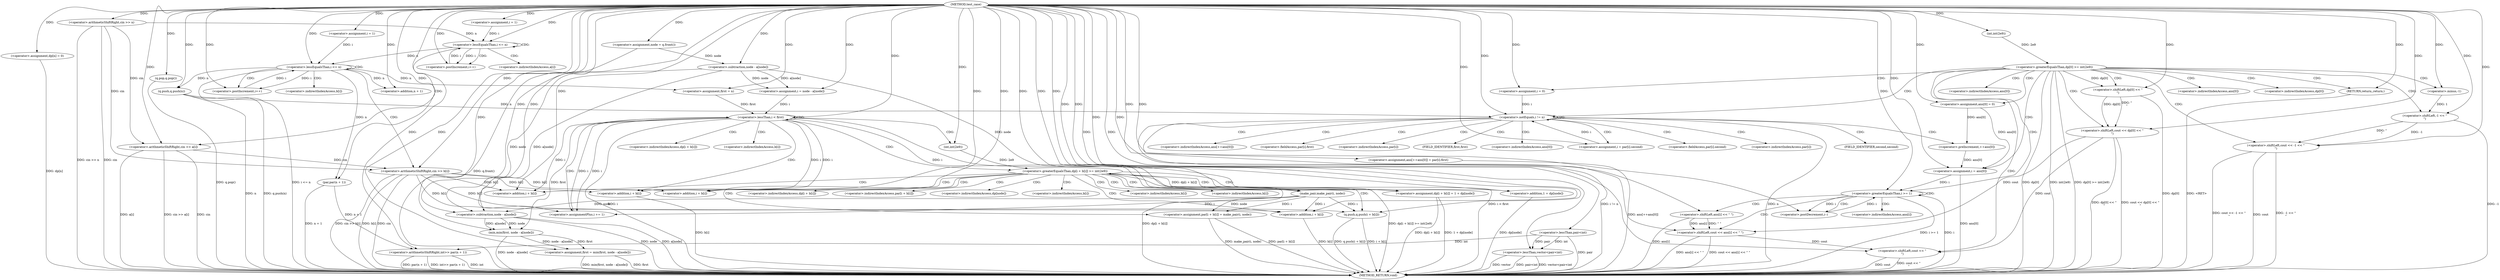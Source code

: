 digraph "test_case" {  
"1000101" [label = "(METHOD,test_case)" ]
"1000318" [label = "(METHOD_RETURN,void)" ]
"1000104" [label = "(<operator>.arithmeticShiftRight,cin >> n)" ]
"1000155" [label = "(<operator>.assignment,first = n)" ]
"1000159" [label = "(q.push,q.push(n))" ]
"1000161" [label = "(<operator>.assignment,dp[n] = 0)" ]
"1000254" [label = "(<operator>.shiftLeft,cout << dp[0] << \"\n\")" ]
"1000262" [label = "(<operator>.assignment,ans[0] = 0)" ]
"1000315" [label = "(<operator>.shiftLeft,cout << \"\n\")" ]
"1000111" [label = "(<operator>.assignment,i = 1)" ]
"1000114" [label = "(<operator>.lessEqualsThan,i <= n)" ]
"1000117" [label = "(<operator>.postIncrement,i++)" ]
"1000127" [label = "(<operator>.assignment,i = 1)" ]
"1000130" [label = "(<operator>.lessEqualsThan,i <= n)" ]
"1000133" [label = "(<operator>.postIncrement,i++)" ]
"1000142" [label = "(<operator>.lessThan,vector<pair<int)" ]
"1000147" [label = "(<operator>.arithmeticShiftRight,int>> par(n + 1))" ]
"1000168" [label = "(<operator>.assignment,node = q.front())" ]
"1000171" [label = "(q.pop,q.pop())" ]
"1000230" [label = "(<operator>.assignment,first = min(first, node - a[node]))" ]
"1000240" [label = "(<operator>.greaterEqualsThan,dp[0] >= int(2e9))" ]
"1000269" [label = "(<operator>.assignment,i = 0)" ]
"1000272" [label = "(<operator>.notEquals,i != n)" ]
"1000275" [label = "(<operator>.assignment,i = par[i].second)" ]
"1000297" [label = "(<operator>.assignment,i = ans[0])" ]
"1000302" [label = "(<operator>.greaterEqualsThan,i >= 1)" ]
"1000305" [label = "(<operator>.postDecrement,i--)" ]
"1000120" [label = "(<operator>.arithmeticShiftRight,cin >> a[i])" ]
"1000136" [label = "(<operator>.arithmeticShiftRight,cin >> b[i])" ]
"1000174" [label = "(<operator>.assignment,i = node - a[node])" ]
"1000181" [label = "(<operator>.lessThan,i < first)" ]
"1000184" [label = "(<operator>.assignmentPlus,i += 1)" ]
"1000247" [label = "(<operator>.shiftLeft,cout << -1 << \"\n\")" ]
"1000253" [label = "(RETURN,return;,return;)" ]
"1000256" [label = "(<operator>.shiftLeft,dp[0] << \"\n\")" ]
"1000283" [label = "(<operator>.assignment,ans[++ans[0]] = par[i].first)" ]
"1000308" [label = "(<operator>.shiftLeft,cout << ans[i] << \" \")" ]
"1000144" [label = "(<operator>.lessThan,pair<int)" ]
"1000149" [label = "(par,par(n + 1))" ]
"1000232" [label = "(min,min(first, node - a[node]))" ]
"1000244" [label = "(int,int(2e9))" ]
"1000150" [label = "(<operator>.addition,n + 1)" ]
"1000176" [label = "(<operator>.subtraction,node - a[node])" ]
"1000189" [label = "(<operator>.greaterEqualsThan,dp[i + b[i]] >= int(2e9))" ]
"1000234" [label = "(<operator>.subtraction,node - a[node])" ]
"1000249" [label = "(<operator>.shiftLeft,-1 << \"\n\")" ]
"1000310" [label = "(<operator>.shiftLeft,ans[i] << \" \")" ]
"1000200" [label = "(<operator>.assignment,dp[i + b[i]] = 1 + dp[node])" ]
"1000213" [label = "(<operator>.assignment,par[i + b[i]] = make_pair(i, node))" ]
"1000224" [label = "(q.push,q.push(i + b[i]))" ]
"1000250" [label = "(<operator>.minus,-1)" ]
"1000286" [label = "(<operator>.preIncrement,++ans[0])" ]
"1000197" [label = "(int,int(2e9))" ]
"1000192" [label = "(<operator>.addition,i + b[i])" ]
"1000208" [label = "(<operator>.addition,1 + dp[node])" ]
"1000221" [label = "(make_pair,make_pair(i, node))" ]
"1000225" [label = "(<operator>.addition,i + b[i])" ]
"1000203" [label = "(<operator>.addition,i + b[i])" ]
"1000216" [label = "(<operator>.addition,i + b[i])" ]
"1000263" [label = "(<operator>.indirectIndexAccess,ans[0])" ]
"1000257" [label = "(<operator>.indirectIndexAccess,dp[0])" ]
"1000277" [label = "(<operator>.fieldAccess,par[i].second)" ]
"1000299" [label = "(<operator>.indirectIndexAccess,ans[0])" ]
"1000122" [label = "(<operator>.indirectIndexAccess,a[i])" ]
"1000138" [label = "(<operator>.indirectIndexAccess,b[i])" ]
"1000278" [label = "(<operator>.indirectIndexAccess,par[i])" ]
"1000281" [label = "(FIELD_IDENTIFIER,second,second)" ]
"1000284" [label = "(<operator>.indirectIndexAccess,ans[++ans[0]])" ]
"1000290" [label = "(<operator>.fieldAccess,par[i].first)" ]
"1000291" [label = "(<operator>.indirectIndexAccess,par[i])" ]
"1000294" [label = "(FIELD_IDENTIFIER,first,first)" ]
"1000311" [label = "(<operator>.indirectIndexAccess,ans[i])" ]
"1000190" [label = "(<operator>.indirectIndexAccess,dp[i + b[i]])" ]
"1000287" [label = "(<operator>.indirectIndexAccess,ans[0])" ]
"1000201" [label = "(<operator>.indirectIndexAccess,dp[i + b[i]])" ]
"1000214" [label = "(<operator>.indirectIndexAccess,par[i + b[i]])" ]
"1000194" [label = "(<operator>.indirectIndexAccess,b[i])" ]
"1000210" [label = "(<operator>.indirectIndexAccess,dp[node])" ]
"1000227" [label = "(<operator>.indirectIndexAccess,b[i])" ]
"1000205" [label = "(<operator>.indirectIndexAccess,b[i])" ]
"1000218" [label = "(<operator>.indirectIndexAccess,b[i])" ]
  "1000253" -> "1000318"  [ label = "DDG: <RET>"] 
  "1000104" -> "1000318"  [ label = "DDG: cin"] 
  "1000104" -> "1000318"  [ label = "DDG: cin >> n"] 
  "1000130" -> "1000318"  [ label = "DDG: i <= n"] 
  "1000142" -> "1000318"  [ label = "DDG: pair<int"] 
  "1000142" -> "1000318"  [ label = "DDG: vector<pair<int"] 
  "1000147" -> "1000318"  [ label = "DDG: int"] 
  "1000149" -> "1000318"  [ label = "DDG: n + 1"] 
  "1000147" -> "1000318"  [ label = "DDG: par(n + 1)"] 
  "1000147" -> "1000318"  [ label = "DDG: int>> par(n + 1)"] 
  "1000159" -> "1000318"  [ label = "DDG: n"] 
  "1000159" -> "1000318"  [ label = "DDG: q.push(n)"] 
  "1000161" -> "1000318"  [ label = "DDG: dp[n]"] 
  "1000168" -> "1000318"  [ label = "DDG: q.front()"] 
  "1000171" -> "1000318"  [ label = "DDG: q.pop()"] 
  "1000181" -> "1000318"  [ label = "DDG: i"] 
  "1000181" -> "1000318"  [ label = "DDG: i < first"] 
  "1000230" -> "1000318"  [ label = "DDG: first"] 
  "1000234" -> "1000318"  [ label = "DDG: node"] 
  "1000234" -> "1000318"  [ label = "DDG: a[node]"] 
  "1000232" -> "1000318"  [ label = "DDG: node - a[node]"] 
  "1000230" -> "1000318"  [ label = "DDG: min(first, node - a[node])"] 
  "1000240" -> "1000318"  [ label = "DDG: dp[0]"] 
  "1000240" -> "1000318"  [ label = "DDG: int(2e9)"] 
  "1000240" -> "1000318"  [ label = "DDG: dp[0] >= int(2e9)"] 
  "1000256" -> "1000318"  [ label = "DDG: dp[0]"] 
  "1000254" -> "1000318"  [ label = "DDG: dp[0] << \"\n\""] 
  "1000254" -> "1000318"  [ label = "DDG: cout << dp[0] << \"\n\""] 
  "1000272" -> "1000318"  [ label = "DDG: n"] 
  "1000272" -> "1000318"  [ label = "DDG: i != n"] 
  "1000297" -> "1000318"  [ label = "DDG: ans[0]"] 
  "1000302" -> "1000318"  [ label = "DDG: i"] 
  "1000302" -> "1000318"  [ label = "DDG: i >= 1"] 
  "1000315" -> "1000318"  [ label = "DDG: cout"] 
  "1000315" -> "1000318"  [ label = "DDG: cout << \"\n\""] 
  "1000310" -> "1000318"  [ label = "DDG: ans[i]"] 
  "1000308" -> "1000318"  [ label = "DDG: ans[i] << \" \""] 
  "1000308" -> "1000318"  [ label = "DDG: cout << ans[i] << \" \""] 
  "1000283" -> "1000318"  [ label = "DDG: ans[++ans[0]]"] 
  "1000247" -> "1000318"  [ label = "DDG: cout"] 
  "1000249" -> "1000318"  [ label = "DDG: -1"] 
  "1000247" -> "1000318"  [ label = "DDG: -1 << \"\n\""] 
  "1000247" -> "1000318"  [ label = "DDG: cout << -1 << \"\n\""] 
  "1000192" -> "1000318"  [ label = "DDG: b[i]"] 
  "1000189" -> "1000318"  [ label = "DDG: dp[i + b[i]]"] 
  "1000189" -> "1000318"  [ label = "DDG: dp[i + b[i]] >= int(2e9)"] 
  "1000200" -> "1000318"  [ label = "DDG: dp[i + b[i]]"] 
  "1000208" -> "1000318"  [ label = "DDG: dp[node]"] 
  "1000200" -> "1000318"  [ label = "DDG: 1 + dp[node]"] 
  "1000213" -> "1000318"  [ label = "DDG: par[i + b[i]]"] 
  "1000213" -> "1000318"  [ label = "DDG: make_pair(i, node)"] 
  "1000225" -> "1000318"  [ label = "DDG: b[i]"] 
  "1000224" -> "1000318"  [ label = "DDG: i + b[i]"] 
  "1000224" -> "1000318"  [ label = "DDG: q.push(i + b[i])"] 
  "1000136" -> "1000318"  [ label = "DDG: cin"] 
  "1000136" -> "1000318"  [ label = "DDG: b[i]"] 
  "1000136" -> "1000318"  [ label = "DDG: cin >> b[i]"] 
  "1000120" -> "1000318"  [ label = "DDG: cin"] 
  "1000120" -> "1000318"  [ label = "DDG: a[i]"] 
  "1000120" -> "1000318"  [ label = "DDG: cin >> a[i]"] 
  "1000144" -> "1000318"  [ label = "DDG: pair"] 
  "1000142" -> "1000318"  [ label = "DDG: vector"] 
  "1000101" -> "1000155"  [ label = "DDG: "] 
  "1000130" -> "1000155"  [ label = "DDG: n"] 
  "1000101" -> "1000161"  [ label = "DDG: "] 
  "1000101" -> "1000262"  [ label = "DDG: "] 
  "1000101" -> "1000104"  [ label = "DDG: "] 
  "1000101" -> "1000111"  [ label = "DDG: "] 
  "1000101" -> "1000127"  [ label = "DDG: "] 
  "1000101" -> "1000159"  [ label = "DDG: "] 
  "1000130" -> "1000159"  [ label = "DDG: n"] 
  "1000101" -> "1000168"  [ label = "DDG: "] 
  "1000101" -> "1000171"  [ label = "DDG: "] 
  "1000232" -> "1000230"  [ label = "DDG: node - a[node]"] 
  "1000232" -> "1000230"  [ label = "DDG: first"] 
  "1000101" -> "1000254"  [ label = "DDG: "] 
  "1000256" -> "1000254"  [ label = "DDG: \"\n\""] 
  "1000256" -> "1000254"  [ label = "DDG: dp[0]"] 
  "1000101" -> "1000269"  [ label = "DDG: "] 
  "1000262" -> "1000297"  [ label = "DDG: ans[0]"] 
  "1000286" -> "1000297"  [ label = "DDG: ans[0]"] 
  "1000254" -> "1000315"  [ label = "DDG: cout"] 
  "1000308" -> "1000315"  [ label = "DDG: cout"] 
  "1000101" -> "1000315"  [ label = "DDG: "] 
  "1000111" -> "1000114"  [ label = "DDG: i"] 
  "1000117" -> "1000114"  [ label = "DDG: i"] 
  "1000101" -> "1000114"  [ label = "DDG: "] 
  "1000104" -> "1000114"  [ label = "DDG: n"] 
  "1000114" -> "1000117"  [ label = "DDG: i"] 
  "1000101" -> "1000117"  [ label = "DDG: "] 
  "1000127" -> "1000130"  [ label = "DDG: i"] 
  "1000133" -> "1000130"  [ label = "DDG: i"] 
  "1000101" -> "1000130"  [ label = "DDG: "] 
  "1000114" -> "1000130"  [ label = "DDG: n"] 
  "1000130" -> "1000133"  [ label = "DDG: i"] 
  "1000101" -> "1000133"  [ label = "DDG: "] 
  "1000101" -> "1000142"  [ label = "DDG: "] 
  "1000144" -> "1000142"  [ label = "DDG: int"] 
  "1000144" -> "1000142"  [ label = "DDG: pair"] 
  "1000144" -> "1000147"  [ label = "DDG: int"] 
  "1000101" -> "1000147"  [ label = "DDG: "] 
  "1000149" -> "1000147"  [ label = "DDG: n + 1"] 
  "1000176" -> "1000174"  [ label = "DDG: a[node]"] 
  "1000176" -> "1000174"  [ label = "DDG: node"] 
  "1000101" -> "1000184"  [ label = "DDG: "] 
  "1000101" -> "1000230"  [ label = "DDG: "] 
  "1000244" -> "1000240"  [ label = "DDG: 2e9"] 
  "1000101" -> "1000253"  [ label = "DDG: "] 
  "1000240" -> "1000256"  [ label = "DDG: dp[0]"] 
  "1000101" -> "1000256"  [ label = "DDG: "] 
  "1000269" -> "1000272"  [ label = "DDG: i"] 
  "1000275" -> "1000272"  [ label = "DDG: i"] 
  "1000101" -> "1000272"  [ label = "DDG: "] 
  "1000159" -> "1000272"  [ label = "DDG: n"] 
  "1000101" -> "1000275"  [ label = "DDG: "] 
  "1000101" -> "1000297"  [ label = "DDG: "] 
  "1000297" -> "1000302"  [ label = "DDG: i"] 
  "1000305" -> "1000302"  [ label = "DDG: i"] 
  "1000101" -> "1000302"  [ label = "DDG: "] 
  "1000302" -> "1000305"  [ label = "DDG: i"] 
  "1000101" -> "1000305"  [ label = "DDG: "] 
  "1000104" -> "1000120"  [ label = "DDG: cin"] 
  "1000101" -> "1000120"  [ label = "DDG: "] 
  "1000104" -> "1000136"  [ label = "DDG: cin"] 
  "1000120" -> "1000136"  [ label = "DDG: cin"] 
  "1000101" -> "1000136"  [ label = "DDG: "] 
  "1000101" -> "1000144"  [ label = "DDG: "] 
  "1000130" -> "1000149"  [ label = "DDG: n"] 
  "1000101" -> "1000149"  [ label = "DDG: "] 
  "1000101" -> "1000174"  [ label = "DDG: "] 
  "1000174" -> "1000181"  [ label = "DDG: i"] 
  "1000184" -> "1000181"  [ label = "DDG: i"] 
  "1000101" -> "1000181"  [ label = "DDG: "] 
  "1000155" -> "1000181"  [ label = "DDG: first"] 
  "1000181" -> "1000184"  [ label = "DDG: i"] 
  "1000221" -> "1000184"  [ label = "DDG: i"] 
  "1000181" -> "1000232"  [ label = "DDG: first"] 
  "1000101" -> "1000232"  [ label = "DDG: "] 
  "1000234" -> "1000232"  [ label = "DDG: node"] 
  "1000234" -> "1000232"  [ label = "DDG: a[node]"] 
  "1000101" -> "1000244"  [ label = "DDG: "] 
  "1000101" -> "1000247"  [ label = "DDG: "] 
  "1000249" -> "1000247"  [ label = "DDG: \"\n\""] 
  "1000249" -> "1000247"  [ label = "DDG: -1"] 
  "1000254" -> "1000308"  [ label = "DDG: cout"] 
  "1000101" -> "1000308"  [ label = "DDG: "] 
  "1000310" -> "1000308"  [ label = "DDG: \" \""] 
  "1000310" -> "1000308"  [ label = "DDG: ans[i]"] 
  "1000130" -> "1000150"  [ label = "DDG: n"] 
  "1000101" -> "1000150"  [ label = "DDG: "] 
  "1000168" -> "1000176"  [ label = "DDG: node"] 
  "1000101" -> "1000176"  [ label = "DDG: "] 
  "1000176" -> "1000234"  [ label = "DDG: node"] 
  "1000221" -> "1000234"  [ label = "DDG: node"] 
  "1000101" -> "1000234"  [ label = "DDG: "] 
  "1000176" -> "1000234"  [ label = "DDG: a[node]"] 
  "1000250" -> "1000249"  [ label = "DDG: 1"] 
  "1000101" -> "1000249"  [ label = "DDG: "] 
  "1000101" -> "1000310"  [ label = "DDG: "] 
  "1000200" -> "1000189"  [ label = "DDG: dp[i + b[i]]"] 
  "1000197" -> "1000189"  [ label = "DDG: 2e9"] 
  "1000101" -> "1000200"  [ label = "DDG: "] 
  "1000221" -> "1000213"  [ label = "DDG: i"] 
  "1000221" -> "1000213"  [ label = "DDG: node"] 
  "1000101" -> "1000250"  [ label = "DDG: "] 
  "1000262" -> "1000286"  [ label = "DDG: ans[0]"] 
  "1000101" -> "1000197"  [ label = "DDG: "] 
  "1000221" -> "1000224"  [ label = "DDG: i"] 
  "1000101" -> "1000224"  [ label = "DDG: "] 
  "1000136" -> "1000224"  [ label = "DDG: b[i]"] 
  "1000181" -> "1000192"  [ label = "DDG: i"] 
  "1000101" -> "1000192"  [ label = "DDG: "] 
  "1000136" -> "1000192"  [ label = "DDG: b[i]"] 
  "1000101" -> "1000208"  [ label = "DDG: "] 
  "1000101" -> "1000221"  [ label = "DDG: "] 
  "1000181" -> "1000221"  [ label = "DDG: i"] 
  "1000176" -> "1000221"  [ label = "DDG: node"] 
  "1000221" -> "1000225"  [ label = "DDG: i"] 
  "1000101" -> "1000225"  [ label = "DDG: "] 
  "1000136" -> "1000225"  [ label = "DDG: b[i]"] 
  "1000101" -> "1000203"  [ label = "DDG: "] 
  "1000181" -> "1000203"  [ label = "DDG: i"] 
  "1000136" -> "1000203"  [ label = "DDG: b[i]"] 
  "1000101" -> "1000216"  [ label = "DDG: "] 
  "1000181" -> "1000216"  [ label = "DDG: i"] 
  "1000136" -> "1000216"  [ label = "DDG: b[i]"] 
  "1000114" -> "1000117"  [ label = "CDG: "] 
  "1000114" -> "1000114"  [ label = "CDG: "] 
  "1000114" -> "1000122"  [ label = "CDG: "] 
  "1000114" -> "1000120"  [ label = "CDG: "] 
  "1000130" -> "1000133"  [ label = "CDG: "] 
  "1000130" -> "1000130"  [ label = "CDG: "] 
  "1000130" -> "1000138"  [ label = "CDG: "] 
  "1000130" -> "1000136"  [ label = "CDG: "] 
  "1000240" -> "1000315"  [ label = "CDG: "] 
  "1000240" -> "1000302"  [ label = "CDG: "] 
  "1000240" -> "1000269"  [ label = "CDG: "] 
  "1000240" -> "1000254"  [ label = "CDG: "] 
  "1000240" -> "1000250"  [ label = "CDG: "] 
  "1000240" -> "1000247"  [ label = "CDG: "] 
  "1000240" -> "1000297"  [ label = "CDG: "] 
  "1000240" -> "1000263"  [ label = "CDG: "] 
  "1000240" -> "1000262"  [ label = "CDG: "] 
  "1000240" -> "1000272"  [ label = "CDG: "] 
  "1000240" -> "1000299"  [ label = "CDG: "] 
  "1000240" -> "1000253"  [ label = "CDG: "] 
  "1000240" -> "1000249"  [ label = "CDG: "] 
  "1000240" -> "1000257"  [ label = "CDG: "] 
  "1000240" -> "1000256"  [ label = "CDG: "] 
  "1000272" -> "1000294"  [ label = "CDG: "] 
  "1000272" -> "1000291"  [ label = "CDG: "] 
  "1000272" -> "1000277"  [ label = "CDG: "] 
  "1000272" -> "1000281"  [ label = "CDG: "] 
  "1000272" -> "1000284"  [ label = "CDG: "] 
  "1000272" -> "1000286"  [ label = "CDG: "] 
  "1000272" -> "1000290"  [ label = "CDG: "] 
  "1000272" -> "1000283"  [ label = "CDG: "] 
  "1000272" -> "1000272"  [ label = "CDG: "] 
  "1000272" -> "1000278"  [ label = "CDG: "] 
  "1000272" -> "1000287"  [ label = "CDG: "] 
  "1000272" -> "1000275"  [ label = "CDG: "] 
  "1000302" -> "1000305"  [ label = "CDG: "] 
  "1000302" -> "1000310"  [ label = "CDG: "] 
  "1000302" -> "1000302"  [ label = "CDG: "] 
  "1000302" -> "1000308"  [ label = "CDG: "] 
  "1000302" -> "1000311"  [ label = "CDG: "] 
  "1000181" -> "1000197"  [ label = "CDG: "] 
  "1000181" -> "1000190"  [ label = "CDG: "] 
  "1000181" -> "1000194"  [ label = "CDG: "] 
  "1000181" -> "1000192"  [ label = "CDG: "] 
  "1000181" -> "1000189"  [ label = "CDG: "] 
  "1000181" -> "1000184"  [ label = "CDG: "] 
  "1000181" -> "1000181"  [ label = "CDG: "] 
  "1000189" -> "1000200"  [ label = "CDG: "] 
  "1000189" -> "1000221"  [ label = "CDG: "] 
  "1000189" -> "1000208"  [ label = "CDG: "] 
  "1000189" -> "1000227"  [ label = "CDG: "] 
  "1000189" -> "1000216"  [ label = "CDG: "] 
  "1000189" -> "1000210"  [ label = "CDG: "] 
  "1000189" -> "1000214"  [ label = "CDG: "] 
  "1000189" -> "1000201"  [ label = "CDG: "] 
  "1000189" -> "1000224"  [ label = "CDG: "] 
  "1000189" -> "1000213"  [ label = "CDG: "] 
  "1000189" -> "1000225"  [ label = "CDG: "] 
  "1000189" -> "1000203"  [ label = "CDG: "] 
  "1000189" -> "1000205"  [ label = "CDG: "] 
  "1000189" -> "1000218"  [ label = "CDG: "] 
}
